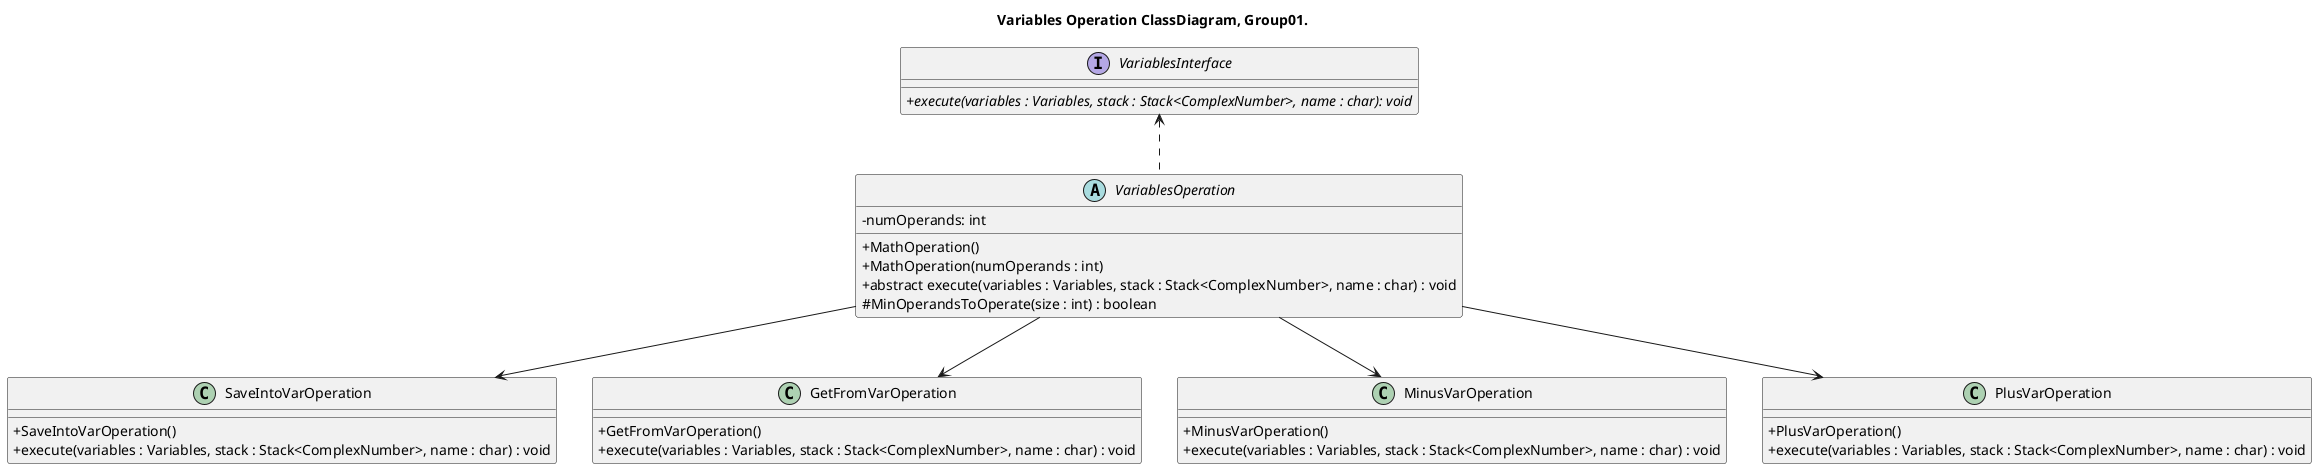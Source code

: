 @startuml ClassDiagram_group01


title Variables Operation ClassDiagram, Group01.

skinparam ClassAttributeIconSize 0

interface VariablesInterface{
	+ {abstract} execute(variables : Variables, stack : Stack<ComplexNumber>, name : char): void
}

abstract class VariablesOperation{
	- numOperands: int
	+ MathOperation()	
	+ MathOperation(numOperands : int)
	+ abstract execute(variables : Variables, stack : Stack<ComplexNumber>, name : char) : void
	# MinOperandsToOperate(size : int) : boolean
}

class SaveIntoVarOperation{
        + SaveIntoVarOperation()
        + execute(variables : Variables, stack : Stack<ComplexNumber>, name : char) : void
}

class GetFromVarOperation{
        + GetFromVarOperation()
        + execute(variables : Variables, stack : Stack<ComplexNumber>, name : char) : void
}

class MinusVarOperation{
        + MinusVarOperation()
        + execute(variables : Variables, stack : Stack<ComplexNumber>, name : char) : void
}

class PlusVarOperation{
        + PlusVarOperation()
        + execute(variables : Variables, stack : Stack<ComplexNumber>, name : char) : void
}

VariablesInterface <.down. VariablesOperation
VariablesOperation --> SaveIntoVarOperation
VariablesOperation --> GetFromVarOperation
VariablesOperation --> MinusVarOperation
VariablesOperation --> PlusVarOperation

@enduml